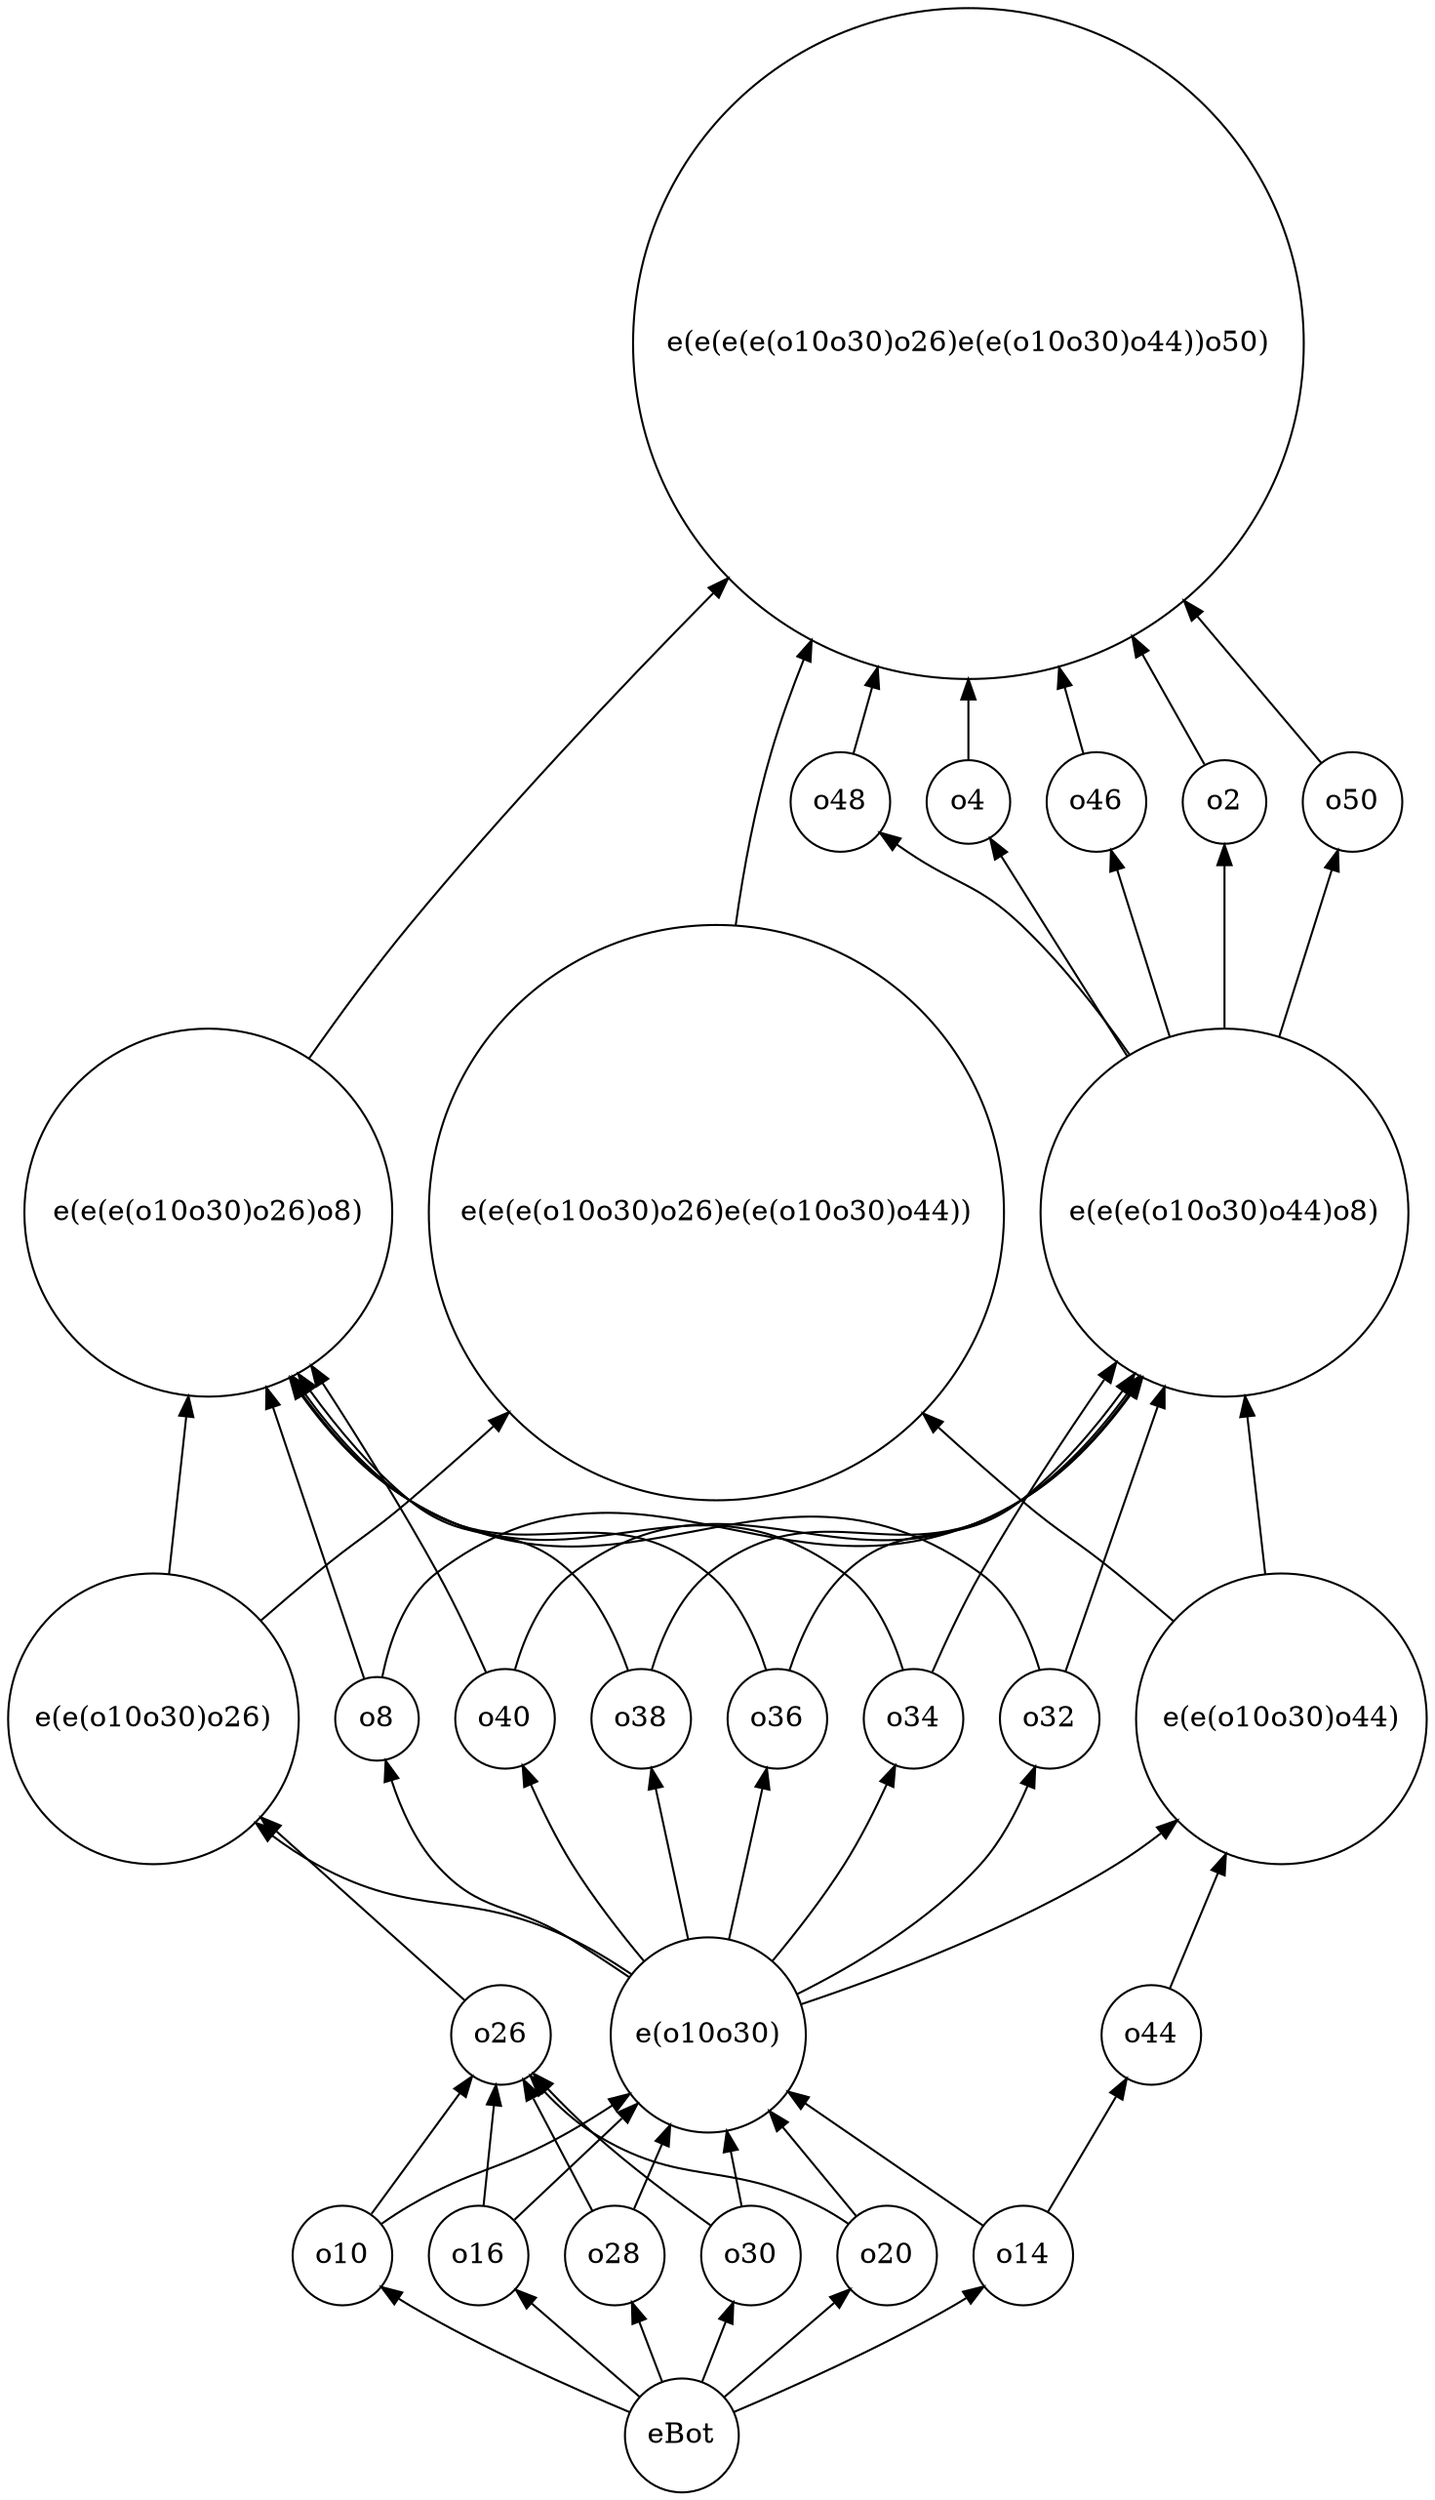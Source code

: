 strict digraph "priss2013-table01_o18_d" {
	graph [bb="0,0,697.99,1223.4",
		rankdir=BT
	];
	node [label="\N"];
	"e(e(o10o30)o26)"	 [height=1.9859,
		pos="71.494,380.98",
		shape=circle,
		width=1.9859];
	"e(e(e(o10o30)o26)o8)"	 [height=2.5095,
		pos="98.494,630.16",
		shape=circle,
		width=2.5095];
	"e(e(o10o30)o26)" -> "e(e(e(o10o30)o26)o8)"	 [pos="e,88.784,540.27 79.159,452.15 81.813,476.45 84.84,504.16 87.698,530.33"];
	"e(e(e(o10o30)o26)e(e(o10o30)o44))"	 [height=3.9358,
		pos="348.49,630.16",
		shape=circle,
		width=3.9358];
	"e(e(o10o30)o26)" -> "e(e(e(o10o30)o26)e(e(o10o30)o44))"	 [pos="e,246.28,531.99 124.82,428.93 133.99,436.85 143.48,444.94 152.49,452.47 172.16,468.88 178.11,471.73 197.49,488.47 210.99,500.13 \
224.95,512.57 238.68,525.06"];
	"e(o10o30)"	 [height=1.336,
		pos="344.49,225.39",
		shape=circle,
		width=1.336];
	"e(o10o30)" -> "e(e(o10o30)o26)"	 [pos="e,122.16,330.14 306.97,255.56 297.4,262.1 286.87,268.55 276.49,273.48 224.67,298.14 202.87,282 152.49,309.48 144.97,313.59 137.53,\
318.5 130.39,323.78"];
	o8	 [height=0.55967,
		pos="181.49,380.98",
		shape=circle,
		width=0.55967];
	"e(o10o30)" -> o8	 [pos="e,185.56,361.02 305.77,254.26 296.32,260.76 286.15,267.53 276.49,273.48 248.05,291.02 232.8,284.6 210.49,309.48 199.9,321.3 192.87,\
337.51 188.39,351.41"];
	o40	 [height=0.68605,
		pos="244.49,380.98",
		shape=circle,
		width=0.68605];
	"e(o10o30)" -> o40	 [pos="e,253.3,357.67 312.82,261.79 300.92,276.03 287.8,292.98 277.49,309.48 269.93,321.6 262.98,335.73 257.43,348.15"];
	o38	 [height=0.68605,
		pos="311.49,380.98",
		shape=circle,
		width=0.68605];
	"e(o10o30)" -> o38	 [pos="e,316.51,356.63 334.59,272.47 329.47,296.31 323.33,324.88 318.67,346.58"];
	o36	 [height=0.68605,
		pos="378.49,380.98",
		shape=circle,
		width=0.68605];
	"e(o10o30)" -> o36	 [pos="e,373.32,356.63 354.69,272.47 359.97,296.31 366.3,324.88 371.1,346.58"];
	"e(e(o10o30)o44)"	 [height=1.9859,
		pos="626.49,380.98",
		shape=circle,
		width=1.9859];
	"e(o10o30)" -> "e(e(o10o30)o44)"	 [pos="e,575.53,330.69 390.29,240.35 432.65,254.38 496.42,278.35 546.49,309.48 553.61,313.91 560.72,318.97 567.59,324.31"];
	o34	 [height=0.68605,
		pos="445.49,380.98",
		shape=circle,
		width=0.68605];
	"e(o10o30)" -> o34	 [pos="e,436.73,357.65 376.68,261.72 388.75,275.96 402.07,292.92 412.49,309.48 420.11,321.57 427.06,335.7 432.6,348.12"];
	o32	 [height=0.68605,
		pos="512.49,380.98",
		shape=circle,
		width=0.68605];
	"e(o10o30)" -> o32	 [pos="e,505.6,357.07 388.62,245.32 417.5,259.53 454.39,281.35 479.49,309.48 489.24,320.41 496.65,334.72 501.95,347.59"];
	"e(e(e(o10o30)o44)o8)"	 [height=2.5095,
		pos="598.49,630.16",
		shape=circle,
		width=2.5095];
	o8 -> "e(e(e(o10o30)o44)o8)"	 [pos="e,558.65,548.81 183.98,401.06 187.19,417.4 194.4,440.18 210.49,452.47 313.36,531.03 388.53,421.84 499.49,488.47 520.65,501.17 538.46,\
520.33 552.88,540.45"];
	o8 -> "e(e(e(o10o30)o26)o8)"	 [pos="e,127,544.25 175.26,400.55 165.71,428.98 146.83,485.19 130.19,534.76"];
	eBot	 [height=0.77632,
		pos="331.49,27.948",
		shape=circle,
		width=0.77632];
	o16	 [height=0.68605,
		pos="231.49,116.59",
		shape=circle,
		width=0.68605];
	eBot -> o16	 [pos="e,249.83,99.702 310.77,46.9 295.34,60.276 274.15,78.634 257.56,93.006"];
	o28	 [height=0.68605,
		pos="298.49,116.59",
		shape=circle,
		width=0.68605];
	eBot -> o28	 [pos="e,307.03,93.188 321.77,54.475 318.3,63.589 314.34,73.975 310.69,83.567"];
	o30	 [height=0.68605,
		pos="365.49,116.59",
		shape=circle,
		width=0.68605];
	eBot -> o30	 [pos="e,356.7,93.188 341.51,54.475 345.12,63.685 349.25,74.194 353.05,83.869"];
	o20	 [height=0.68605,
		pos="432.49,116.59",
		shape=circle,
		width=0.68605];
	eBot -> o20	 [pos="e,413.97,99.702 352.42,46.9 368.01,60.276 389.41,78.634 406.16,93.006"];
	o10	 [height=0.68605,
		pos="164.49,116.59",
		shape=circle,
		width=0.68605];
	eBot -> o10	 [pos="e,183.64,100.95 305.85,39.329 278.34,50.841 233.73,70.615 197.49,91.895 195.76,92.913 194,93.998 192.25,95.122"];
	o14	 [height=0.68605,
		pos="499.49,116.59",
		shape=circle,
		width=0.68605];
	eBot -> o14	 [pos="e,480.35,100.94 357.09,39.193 384.78,50.663 429.89,70.472 466.49,91.895 468.23,92.91 469.99,93.994 471.74,95.117"];
	o40 -> "e(e(e(o10o30)o44)o8)"	 [pos="e,558.08,548.97 249.38,405.26 253.94,421.05 262.4,441.07 277.49,452.47 357.26,512.71 414.76,435.44 499.49,488.47 520.3,501.49 537.95,\
520.65 552.32,540.66"];
	o40 -> "e(e(e(o10o30)o26)o8)"	 [pos="e,148.41,554.65 234.71,403.9 228.24,417.99 219.34,436.55 210.49,452.47 193.15,483.68 172.62,516.97 153.9,546.14"];
	"e(e(e(e(o10o30)o26)e(e(o10o30)o44))o50)"	 [height=4.5857,
		pos="472.49,1058.3",
		shape=circle,
		width=4.5857];
	o38 -> "e(e(e(o10o30)o44)o8)"	 [pos="e,557.21,549.56 316.72,405.28 321.42,420.88 329.9,440.65 344.49,452.47 399.46,496.97 440.84,448.95 499.49,488.47 519.74,502.11 537.15,\
521.38 551.47,541.3"];
	o38 -> "e(e(e(o10o30)o26)o8)"	 [pos="e,142.44,551.03 305.3,405.11 300.23,420.23 291.71,439.51 278.49,452.47 250.37,480.05 227.93,463.46 197.49,488.47 179.02,503.65 162.42,\
523.1 148.32,542.66"];
	o16 -> "e(o10o30)"	 [pos="e,309.67,191.47 249.15,134.28 263.27,147.63 283.67,166.9 301.97,184.2"];
	o26	 [height=0.68605,
		pos="242.49,225.39",
		shape=circle,
		width=0.68605];
	o16 -> o26	 [pos="e,240.06,200.75 233.93,141.29 235.43,155.81 237.37,174.62 239.02,190.67"];
	o50	 [height=0.68605,
		pos="661.49,832.54",
		shape=circle,
		width=0.68605];
	o50 -> "e(e(e(e(o10o30)o26)e(e(o10o30)o44))o50)"	 [pos="e,578.56,931.74 646.03,851.86 631.78,868.72 609.25,895.4 585.08,924.02"];
	o44	 [height=0.68605,
		pos="589.49,225.39",
		shape=circle,
		width=0.68605];
	o44 -> "e(e(o10o30)o44)"	 [pos="e,609.92,311.16 595.11,249.71 598.49,263.72 603,282.44 607.54,301.31"];
	o28 -> "e(o10o30)"	 [pos="e,325.78,180.94 307.91,139.46 311.94,148.81 316.83,160.16 321.7,171.48"];
	o28 -> o26	 [pos="e,253.73,202.97 287.43,138.69 279.2,154.39 267.84,176.04 258.61,193.66"];
	"e(e(e(o10o30)o44)o8)" -> o50	 [pos="e,654.32,808.72 625.39,716.72 634.56,745.87 644.25,776.71 651.29,799.08"];
	o48	 [height=0.68605,
		pos="409.49,832.54",
		shape=circle,
		width=0.68605];
	"e(e(e(o10o30)o44)o8)" -> o48	 [pos="e,429.18,817.63 552.32,708.07 537.09,730.07 519,753.14 499.49,771.84 478.14,792.32 468.08,791.38 443.49,807.84 441.6,809.11 439.65,\
810.43 437.7,811.77"];
	o4	 [height=0.55967,
		pos="472.49,832.54",
		shape=circle,
		width=0.55967];
	"e(e(e(o10o30)o44)o8)" -> o4	 [pos="e,482.94,814.92 550.68,707.2 528.7,742.15 504.1,781.27 488.47,806.13"];
	o46	 [height=0.68605,
		pos="535.49,832.54",
		shape=circle,
		width=0.68605];
	"e(e(e(o10o30)o44)o8)" -> o46	 [pos="e,542.67,808.72 571.59,716.72 562.43,745.87 552.73,776.71 545.7,799.08"];
	o2	 [height=0.55967,
		pos="598.49,832.54",
		shape=circle,
		width=0.55967];
	"e(e(e(o10o30)o44)o8)" -> o2	 [pos="e,598.49,812.09 598.49,720.51 598.49,749.79 598.49,780.33 598.49,801.95"];
	o30 -> "e(o10o30)"	 [pos="e,353.66,177.77 360.89,141.03 359.31,149.05 357.47,158.4 355.6,167.89"];
	o30 -> o26	 [pos="e,258.54,206.3 345.83,132.1 326.28,146.61 297.78,168.07 287.49,177.29 280.07,183.94 272.43,191.59 265.59,198.77"];
	o20 -> "e(o10o30)"	 [pos="e,374.59,187.87 417.17,136.19 407.18,148.31 393.72,164.65 381.09,179.97"];
	o20 -> o26	 [pos="e,256.96,205.2 413.59,132.69 409.13,135.81 404.28,138.88 399.49,141.29 352.8,164.83 331.81,149.54 287.49,177.29 278.91,182.67 270.82,\
190.05 263.93,197.38"];
	o36 -> "e(e(e(o10o30)o44)o8)"	 [pos="e,554.87,550.64 384.56,405.24 389.58,420.42 398.08,439.71 411.49,452.47 442.1,481.6 466.45,462.13 499.49,488.47 518.19,503.37 534.88,\
522.72 548.98,542.26"];
	o36 -> "e(e(e(o10o30)o26)o8)"	 [pos="e,139.87,549.7 373.22,405.24 368.51,420.81 360.03,440.57 345.49,452.47 293.1,495.34 253.44,450.35 197.49,488.47 177.32,502.22 159.94,\
521.53 145.62,541.45"];
	o48 -> "e(e(e(e(o10o30)o26)e(e(o10o30)o44))o50)"	 [pos="e,428,899.28 416,856.65 418.55,865.72 421.72,876.98 425.24,889.49"];
	"e(e(o10o30)o44)" -> "e(e(e(o10o30)o44)o8)"	 [pos="e,608.56,540.27 618.54,452.15 615.79,476.45 612.65,504.16 609.69,530.33"];
	"e(e(o10o30)o44)" -> "e(e(e(o10o30)o26)e(e(o10o30)o44))"	 [pos="e,450.45,531.69 573.57,429.51 564.62,437.29 555.36,445.18 546.49,452.47 526.17,469.18 519.59,471.48 499.49,488.47 485.87,499.99 \
471.84,512.34 458.07,524.78"];
	o10 -> "e(o10o30)"	 [pos="e,306.07,196.01 183.62,132.28 188.06,135.42 192.86,138.6 197.49,141.29 230.88,160.64 242.95,158.23 276.49,177.29 283.43,181.23 290.56,\
185.68 297.47,190.23"];
	o10 -> o26	 [pos="e,228.28,204.92 178.8,137.18 191,153.89 208.69,178.1 222.33,196.78"];
	o34 -> "e(e(e(o10o30)o44)o8)"	 [pos="e,545.6,556.9 454.73,404.02 460.92,418.15 469.54,436.73 478.49,452.47 496.93,484.88 519.39,519.08 539.88,548.68"];
	o34 -> "e(e(e(o10o30)o26)o8)"	 [pos="e,138.95,549.04 440.59,405.23 436.02,421.02 427.56,441.03 412.49,452.47 335.33,511.06 279.49,436.86 197.49,488.47 176.72,501.54 \
159.08,520.72 144.71,540.74"];
	"e(e(e(o10o30)o26)o8)" -> "e(e(e(e(o10o30)o26)e(e(o10o30)o44))o50)"	 [pos="e,354.22,942.68 148.06,706.12 163.26,727.83 180.48,751.23 197.49,771.84 243.73,827.87 298.59,886.23 347.11,935.48"];
	"e(e(e(o10o30)o26)e(e(o10o30)o44))" -> "e(e(e(e(o10o30)o26)e(e(o10o30)o44))o50)"	 [pos="e,395.35,912.31 357.92,771.62 361.89,800.3 367.52,830.02 375.49,857.24 379.92,872.35 385.4,887.72 391.49,902.89"];
	o4 -> "e(e(e(e(o10o30)o26)e(e(o10o30)o44))o50)"	 [pos="e,472.49,893.04 472.49,853.01 472.49,861.15 472.49,871.43 472.49,883.02"];
	o26 -> "e(e(o10o30)o26)"	 [pos="e,124.35,332.51 224.52,242.53 202.69,262.14 164.73,296.23 132.08,325.56"];
	o32 -> "e(e(e(o10o30)o44)o8)"	 [pos="e,569.12,544.72 520.43,404.79 530.72,434.36 549.3,487.76 565.75,535.04"];
	o32 -> "e(e(e(o10o30)o26)o8)"	 [pos="e,138.36,548.85 507.72,405.42 503.22,421.29 494.78,441.32 479.49,452.47 377.4,526.91 305.72,423.26 197.49,488.47 176.36,501.2 158.55,\
520.37 144.13,540.49"];
	o14 -> "e(o10o30)"	 [pos="e,383.95,197.88 479.66,131.96 475.33,135.06 470.77,138.3 466.49,141.29 442.19,158.29 414.93,176.9 392.36,192.19"];
	o14 -> o44	 [pos="e,574,206 515.17,136.19 529.62,153.35 551.23,178.98 567.42,198.2"];
	o46 -> "e(e(e(e(o10o30)o26)e(e(o10o30)o44))o50)"	 [pos="e,516.99,899.28 528.99,856.65 526.43,865.72 523.27,876.98 519.74,889.49"];
	o2 -> "e(e(e(e(o10o30)o26)e(e(o10o30)o44))o50)"	 [pos="e,553.19,914 589.02,850.36 581.65,863.46 570.6,883.08 558.2,905.11"];
}
